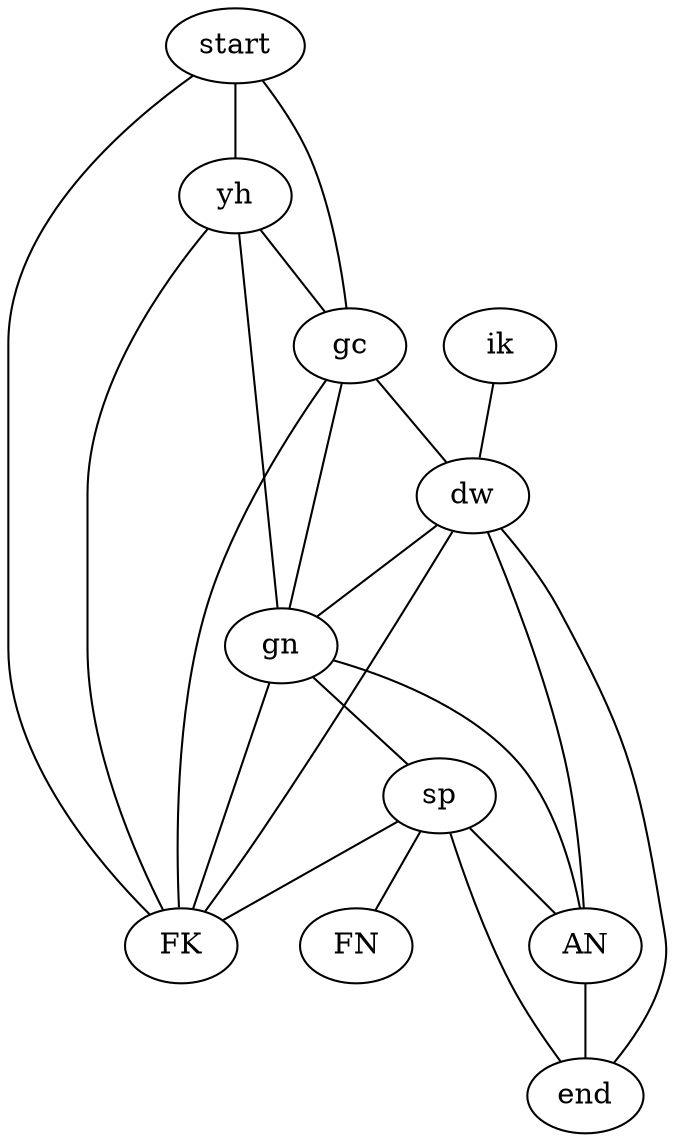 graph {
    start -- gc;
    start -- FK;
    start -- yh;
    FK -- gc;
    gc -- dw;
    sp -- FN;
    dw -- gn;
    AN -- gn;
    yh -- gn;
    sp -- AN;
    ik -- dw;
    FK -- dw;
    yh -- FK;
    gc -- gn;
    dw -- AN;
    gn -- sp;
    gn -- FK;
    sp -- FK;
    yh -- gc;
    end -- sp;
    AN -- end;
    dw -- end;
    
}

